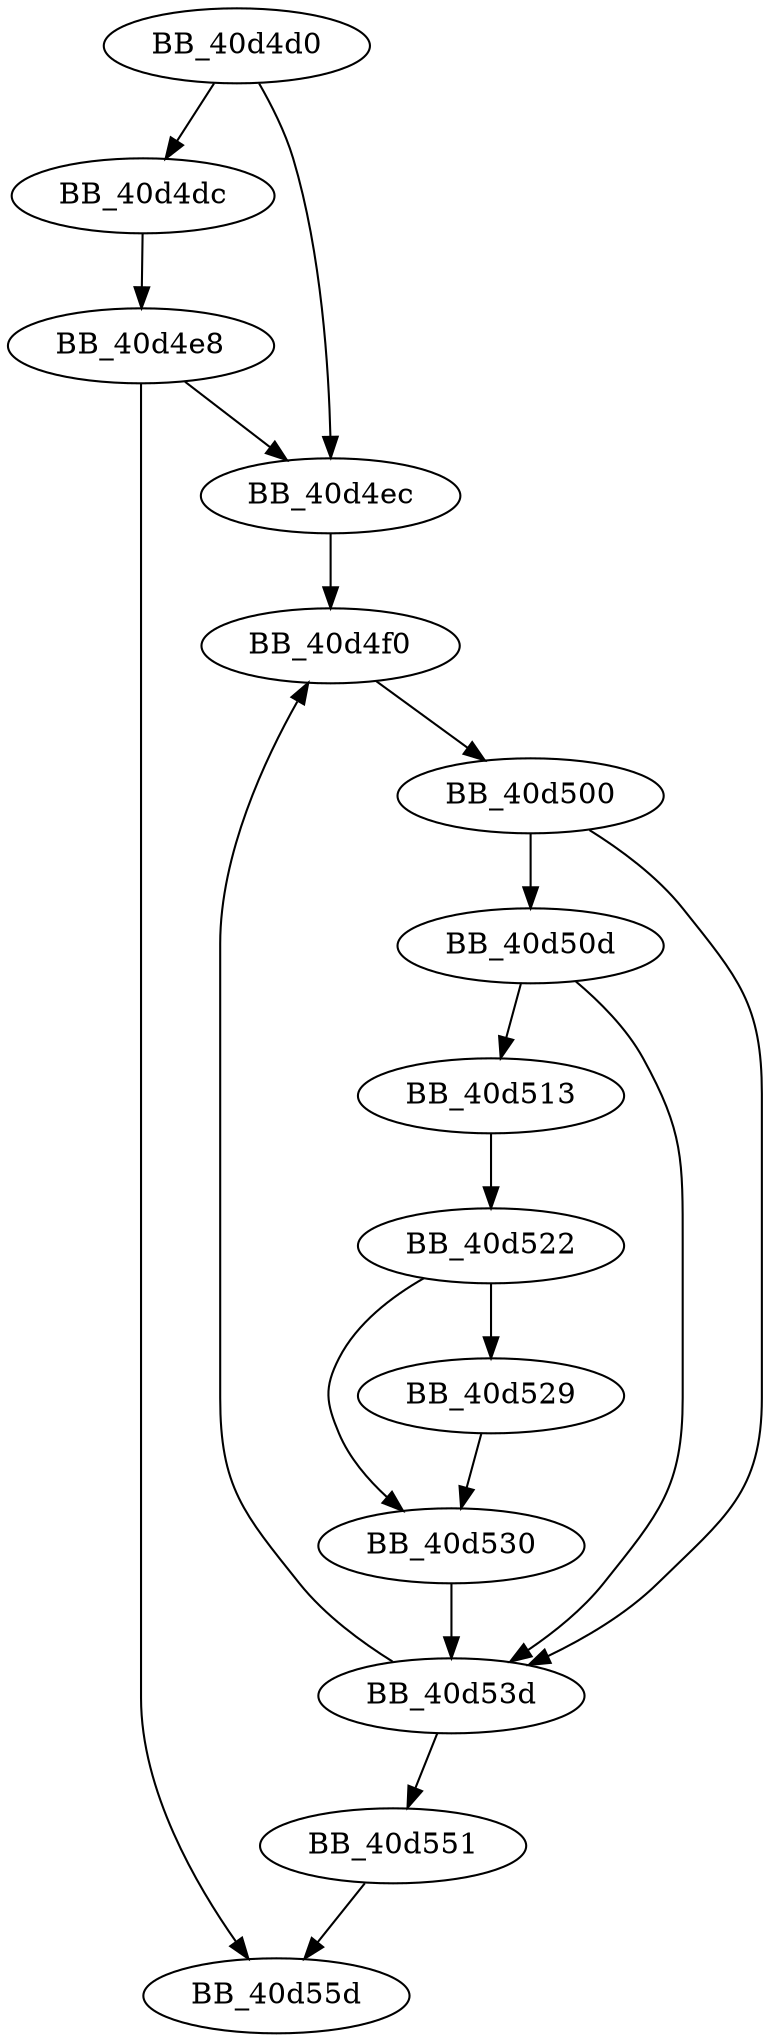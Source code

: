 DiGraph sub_40D4D0{
BB_40d4d0->BB_40d4dc
BB_40d4d0->BB_40d4ec
BB_40d4dc->BB_40d4e8
BB_40d4e8->BB_40d4ec
BB_40d4e8->BB_40d55d
BB_40d4ec->BB_40d4f0
BB_40d4f0->BB_40d500
BB_40d500->BB_40d50d
BB_40d500->BB_40d53d
BB_40d50d->BB_40d513
BB_40d50d->BB_40d53d
BB_40d513->BB_40d522
BB_40d522->BB_40d529
BB_40d522->BB_40d530
BB_40d529->BB_40d530
BB_40d530->BB_40d53d
BB_40d53d->BB_40d4f0
BB_40d53d->BB_40d551
BB_40d551->BB_40d55d
}
